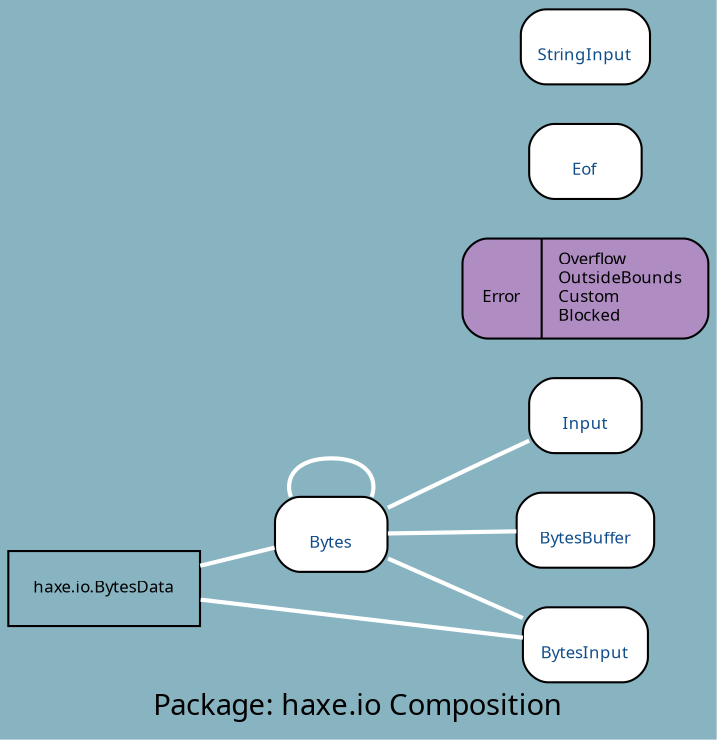 digraph uml {
	graph [label="Package: haxe.io Composition", ratio=compress, rankdir=RL, smoothing=avg_dist, overlap=false, fontname="DejaVu Sans Condenesed", fontsize=14, bgcolor="#88B3C1", fontcolor=black];
	node [label="\N", fontname="DejaVu Sans Condenesed", fontsize=8, shape=record, color=black, fontcolor=black];
	edge [fontname="DejaVu Sans Condenesed", fontsize=8, color=black, fontcolor=black];
	graph [lp="170,12",
		bb="0,0,340,343"];
	"haxe.io.Bytes" [label="{\nBytes}", fontcolor="#104E8B", style="rounded,filled", fillcolor=white, URL="../types/haxe/io/Bytes.html", tooltip="\nBytes", pos="157,95", rects="130,77,184,113", width="0.75", height="0.50"];
	"haxe.io.BytesData" [pos="47,70", rects="1,52,94,88", width="1.28", height="0.50"];
	"haxe.io.Error" [label="{\nError|Overflow\lOutsideBounds\lCustom\lBlocked\l}", style="rounded,filled", fillcolor="#af8dc3", pos="280,211", rects="221,187,259,235 259,187,340,235", width="1.64", height="0.67"];
	"haxe.io.Eof" [label="{\nEof}", fontcolor="#104E8B", style="rounded,filled", fillcolor=white, URL="../types/haxe/io/Eof.html", tooltip="\nEof", pos="280,271", rects="253,253,307,289", width="0.75", height="0.50"];
	"haxe.io.Input" [label="{\nInput}", fontcolor="#104E8B", style="rounded,filled", fillcolor=white, URL="../types/haxe/io/Input.html", tooltip="\nInput", pos="280,151", rects="253,133,307,169", width="0.75", height="0.50"];
	"haxe.io.BytesInput" [label="{\nBytesInput}", fontcolor="#104E8B", style="rounded,filled", fillcolor=white, URL="../types/haxe/io/BytesInput.html", tooltip="\nBytesInput", pos="280,43", rects="250,25,311,61", width="0.83", height="0.50"];
	"haxe.io.BytesBuffer" [label="{\nBytesBuffer}", fontcolor="#104E8B", style="rounded,filled", fillcolor=white, URL="../types/haxe/io/BytesBuffer.html", tooltip="\nBytesBuffer", pos="280,97", rects="247,79,313,115", width="0.92", height="0.50"];
	"haxe.io.StringInput" [label="{\nStringInput}", fontcolor="#104E8B", style="rounded,filled", fillcolor=white, URL="../types/haxe/io/StringInput.html", tooltip="\nStringInput", pos="280,325", rects="249,307,312,343", width="0.86", height="0.50"];
	"haxe.io.Bytes" -> "haxe.io.BytesData" [color=white, style=bold, arrowhead=none, arrowtail=diamond, arrowsize=1, pos="s,130,89 118,86 111,84 103,82 94,81"];
	"haxe.io.Bytes" -> "haxe.io.Bytes" [color=white, style=bold, arrowhead=none, arrowtail=diamond, arrowsize=1, pos="s,177,113 175,125 171,129 166,131 157,131 141,131 134,123 137,113"];
	"haxe.io.Input" -> "haxe.io.Bytes" [color=white, style=bold, arrowhead=none, arrowtail=diamond, arrowsize=1, pos="s,253,139 242,134 235,131 227,127 220,124 208,119 195,113 184,108"];
	"haxe.io.BytesInput" -> "haxe.io.BytesData" [color=white, style=bold, arrowhead=none, arrowtail=diamond, arrowsize=1, pos="s,250,47 238,48 197,52 137,60 94,65"];
	"haxe.io.BytesInput" -> "haxe.io.Bytes" [color=white, style=bold, arrowhead=none, arrowtail=diamond, arrowsize=1, pos="s,250,56 239,61 221,68 200,76 184,83"];
	"haxe.io.BytesBuffer" -> "haxe.io.Bytes" [color=white, style=bold, arrowhead=none, arrowtail=diamond, arrowsize=1, pos="s,247,96 235,96 218,96 198,96 184,95"];
}
